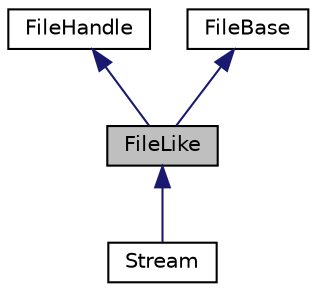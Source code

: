 digraph "FileLike"
{
 // LATEX_PDF_SIZE
  edge [fontname="Helvetica",fontsize="10",labelfontname="Helvetica",labelfontsize="10"];
  node [fontname="Helvetica",fontsize="10",shape=record];
  Node1 [label="FileLike",height=0.2,width=0.4,color="black", fillcolor="grey75", style="filled", fontcolor="black",tooltip=" "];
  Node2 -> Node1 [dir="back",color="midnightblue",fontsize="10",style="solid",fontname="Helvetica"];
  Node2 [label="FileHandle",height=0.2,width=0.4,color="black", fillcolor="white", style="filled",URL="$classmbed_1_1_file_handle.html",tooltip=" "];
  Node3 -> Node1 [dir="back",color="midnightblue",fontsize="10",style="solid",fontname="Helvetica"];
  Node3 [label="FileBase",height=0.2,width=0.4,color="black", fillcolor="white", style="filled",URL="$classmbed_1_1_file_base.html",tooltip=" "];
  Node1 -> Node4 [dir="back",color="midnightblue",fontsize="10",style="solid",fontname="Helvetica"];
  Node4 [label="Stream",height=0.2,width=0.4,color="black", fillcolor="white", style="filled",URL="$classmbed_1_1_stream.html",tooltip=" "];
}
